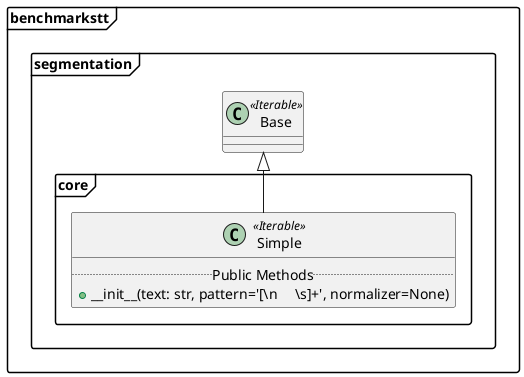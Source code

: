 @startuml

skinparam packageStyle Frame
package benchmarkstt.segmentation [[https://benchmarkstt.readthedocs.io/en/latest/modules/benchmarkstt.segmentation.html#]] {

	class benchmarkstt.segmentation.Base << Iterable >>  [[https://benchmarkstt.readthedocs.io/en/latest/modules/benchmarkstt.segmentation.html#benchmarkstt.segmentation.Base]] {
	}
}

package benchmarkstt.segmentation.core [[https://benchmarkstt.readthedocs.io/en/latest/modules/benchmarkstt.segmentation.core.html#]] {

	class benchmarkstt.segmentation.core.Simple << Iterable >>  [[https://benchmarkstt.readthedocs.io/en/latest/modules/benchmarkstt.segmentation.core.html#benchmarkstt.segmentation.core.Simple]] extends benchmarkstt.segmentation.Base {
		.. Public Methods ..
		+__init__(text: str, pattern='[\\n\\t\\s]+', normalizer=None)
	}
}




@enduml
